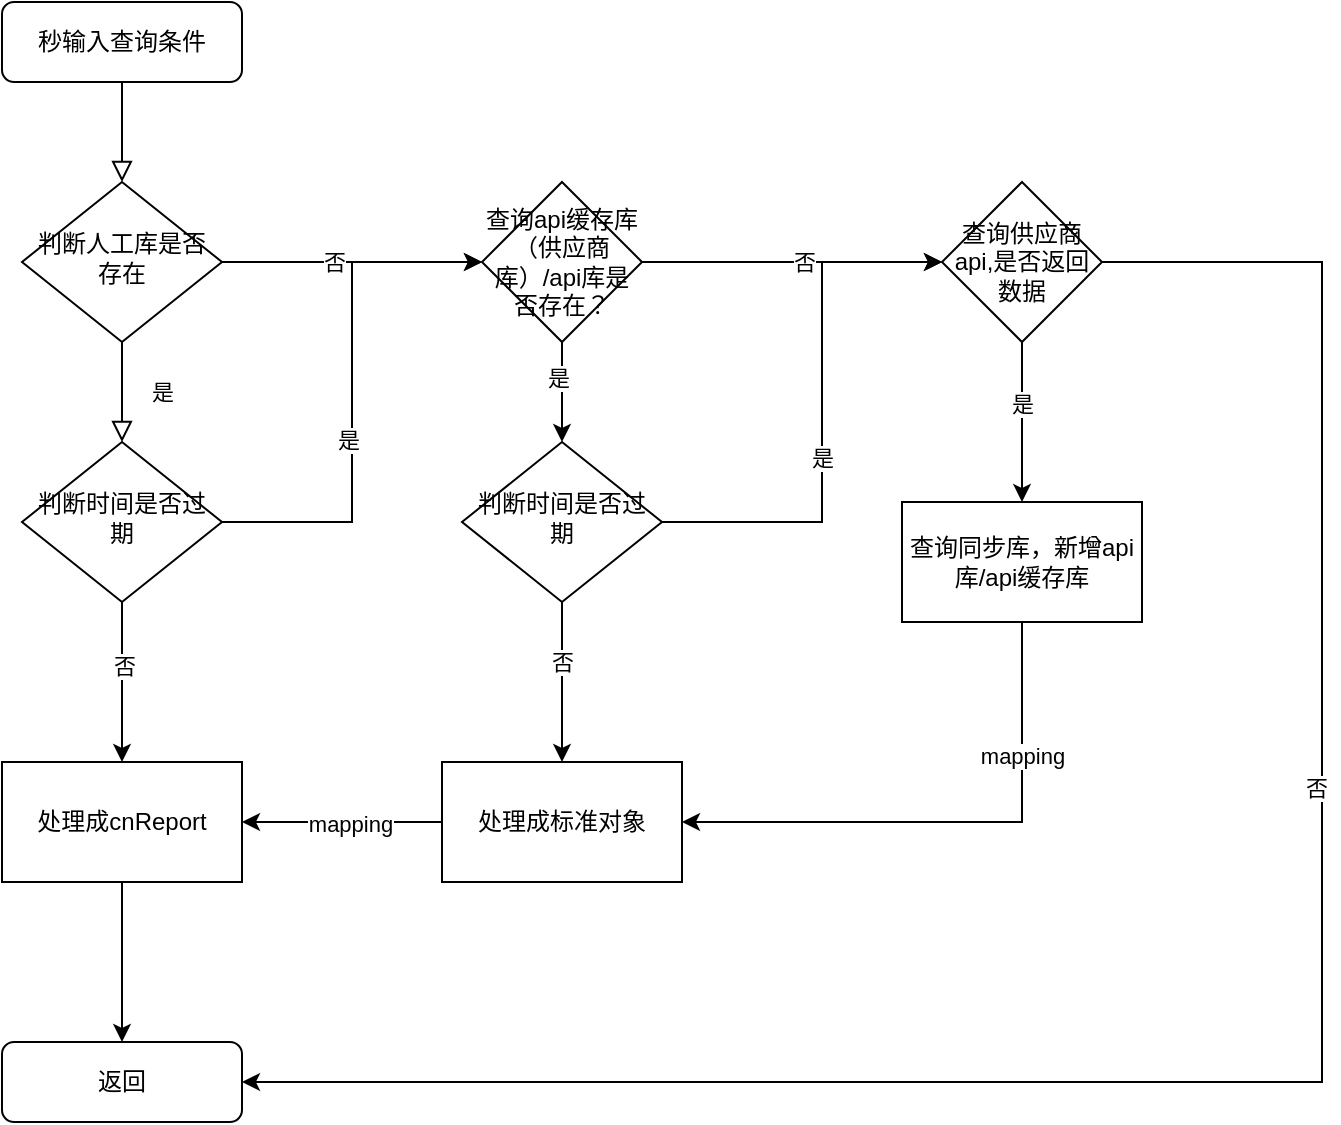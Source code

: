 <mxfile version="15.0.6" type="github">
  <diagram id="C5RBs43oDa-KdzZeNtuy" name="Page-1">
    <mxGraphModel dx="1327" dy="731" grid="1" gridSize="10" guides="1" tooltips="1" connect="1" arrows="1" fold="1" page="1" pageScale="1" pageWidth="827" pageHeight="1169" math="0" shadow="0">
      <root>
        <mxCell id="WIyWlLk6GJQsqaUBKTNV-0" />
        <mxCell id="WIyWlLk6GJQsqaUBKTNV-1" parent="WIyWlLk6GJQsqaUBKTNV-0" />
        <mxCell id="WIyWlLk6GJQsqaUBKTNV-2" value="" style="rounded=0;html=1;jettySize=auto;orthogonalLoop=1;fontSize=11;endArrow=block;endFill=0;endSize=8;strokeWidth=1;shadow=0;labelBackgroundColor=none;edgeStyle=orthogonalEdgeStyle;" parent="WIyWlLk6GJQsqaUBKTNV-1" source="WIyWlLk6GJQsqaUBKTNV-3" target="WIyWlLk6GJQsqaUBKTNV-6" edge="1">
          <mxGeometry relative="1" as="geometry" />
        </mxCell>
        <mxCell id="WIyWlLk6GJQsqaUBKTNV-3" value="&lt;font style=&quot;vertical-align: inherit&quot;&gt;&lt;font style=&quot;vertical-align: inherit&quot;&gt;秒输入查询条件&lt;br&gt;&lt;/font&gt;&lt;/font&gt;" style="rounded=1;whiteSpace=wrap;html=1;fontSize=12;glass=0;strokeWidth=1;shadow=0;" parent="WIyWlLk6GJQsqaUBKTNV-1" vertex="1">
          <mxGeometry x="160" y="80" width="120" height="40" as="geometry" />
        </mxCell>
        <mxCell id="WIyWlLk6GJQsqaUBKTNV-4" value="是" style="rounded=0;html=1;jettySize=auto;orthogonalLoop=1;fontSize=11;endArrow=block;endFill=0;endSize=8;strokeWidth=1;shadow=0;labelBackgroundColor=none;edgeStyle=orthogonalEdgeStyle;" parent="WIyWlLk6GJQsqaUBKTNV-1" source="WIyWlLk6GJQsqaUBKTNV-6" target="WIyWlLk6GJQsqaUBKTNV-10" edge="1">
          <mxGeometry y="20" relative="1" as="geometry">
            <mxPoint as="offset" />
          </mxGeometry>
        </mxCell>
        <mxCell id="7rB0-96qa2f4x_AwsrBt-5" style="edgeStyle=orthogonalEdgeStyle;rounded=0;orthogonalLoop=1;jettySize=auto;html=1;exitX=1;exitY=0.5;exitDx=0;exitDy=0;entryX=0;entryY=0.5;entryDx=0;entryDy=0;" edge="1" parent="WIyWlLk6GJQsqaUBKTNV-1" source="WIyWlLk6GJQsqaUBKTNV-6" target="7rB0-96qa2f4x_AwsrBt-10">
          <mxGeometry relative="1" as="geometry">
            <mxPoint x="414" y="210" as="targetPoint" />
            <Array as="points" />
          </mxGeometry>
        </mxCell>
        <mxCell id="7rB0-96qa2f4x_AwsrBt-7" value="否" style="edgeLabel;html=1;align=center;verticalAlign=middle;resizable=0;points=[];" vertex="1" connectable="0" parent="7rB0-96qa2f4x_AwsrBt-5">
          <mxGeometry x="-0.14" relative="1" as="geometry">
            <mxPoint as="offset" />
          </mxGeometry>
        </mxCell>
        <mxCell id="WIyWlLk6GJQsqaUBKTNV-6" value="&lt;font style=&quot;vertical-align: inherit&quot;&gt;&lt;font style=&quot;vertical-align: inherit&quot;&gt;判断人工库是否存在&lt;/font&gt;&lt;/font&gt;" style="rhombus;whiteSpace=wrap;html=1;shadow=0;fontFamily=Helvetica;fontSize=12;align=center;strokeWidth=1;spacing=6;spacingTop=-4;" parent="WIyWlLk6GJQsqaUBKTNV-1" vertex="1">
          <mxGeometry x="170" y="170" width="100" height="80" as="geometry" />
        </mxCell>
        <mxCell id="7rB0-96qa2f4x_AwsrBt-3" style="edgeStyle=orthogonalEdgeStyle;rounded=0;orthogonalLoop=1;jettySize=auto;html=1;entryX=0.5;entryY=0;entryDx=0;entryDy=0;" edge="1" parent="WIyWlLk6GJQsqaUBKTNV-1" source="WIyWlLk6GJQsqaUBKTNV-10" target="7rB0-96qa2f4x_AwsrBt-48">
          <mxGeometry relative="1" as="geometry">
            <mxPoint x="208.84" y="480.28" as="targetPoint" />
          </mxGeometry>
        </mxCell>
        <mxCell id="7rB0-96qa2f4x_AwsrBt-4" value="否" style="edgeLabel;html=1;align=center;verticalAlign=middle;resizable=0;points=[];" vertex="1" connectable="0" parent="7rB0-96qa2f4x_AwsrBt-3">
          <mxGeometry x="-0.218" y="1" relative="1" as="geometry">
            <mxPoint as="offset" />
          </mxGeometry>
        </mxCell>
        <mxCell id="7rB0-96qa2f4x_AwsrBt-37" style="edgeStyle=orthogonalEdgeStyle;rounded=0;orthogonalLoop=1;jettySize=auto;html=1;entryX=0;entryY=0.5;entryDx=0;entryDy=0;" edge="1" parent="WIyWlLk6GJQsqaUBKTNV-1" source="WIyWlLk6GJQsqaUBKTNV-10" target="7rB0-96qa2f4x_AwsrBt-10">
          <mxGeometry relative="1" as="geometry" />
        </mxCell>
        <mxCell id="7rB0-96qa2f4x_AwsrBt-38" value="是" style="edgeLabel;html=1;align=center;verticalAlign=middle;resizable=0;points=[];" vertex="1" connectable="0" parent="7rB0-96qa2f4x_AwsrBt-37">
          <mxGeometry x="-0.186" y="2" relative="1" as="geometry">
            <mxPoint as="offset" />
          </mxGeometry>
        </mxCell>
        <mxCell id="WIyWlLk6GJQsqaUBKTNV-10" value="判断时间是否过期" style="rhombus;whiteSpace=wrap;html=1;shadow=0;fontFamily=Helvetica;fontSize=12;align=center;strokeWidth=1;spacing=6;spacingTop=-4;" parent="WIyWlLk6GJQsqaUBKTNV-1" vertex="1">
          <mxGeometry x="170" y="300" width="100" height="80" as="geometry" />
        </mxCell>
        <mxCell id="7rB0-96qa2f4x_AwsrBt-47" value="" style="edgeStyle=orthogonalEdgeStyle;rounded=0;orthogonalLoop=1;jettySize=auto;html=1;exitX=0.5;exitY=1;exitDx=0;exitDy=0;" edge="1" parent="WIyWlLk6GJQsqaUBKTNV-1" source="7rB0-96qa2f4x_AwsrBt-48" target="7rB0-96qa2f4x_AwsrBt-46">
          <mxGeometry relative="1" as="geometry">
            <mxPoint x="220" y="540" as="sourcePoint" />
            <Array as="points" />
          </mxGeometry>
        </mxCell>
        <mxCell id="7rB0-96qa2f4x_AwsrBt-15" value="" style="edgeStyle=orthogonalEdgeStyle;rounded=0;orthogonalLoop=1;jettySize=auto;html=1;entryX=0.5;entryY=0;entryDx=0;entryDy=0;" edge="1" parent="WIyWlLk6GJQsqaUBKTNV-1" source="7rB0-96qa2f4x_AwsrBt-10" target="7rB0-96qa2f4x_AwsrBt-32">
          <mxGeometry relative="1" as="geometry">
            <mxPoint x="414" y="330" as="targetPoint" />
          </mxGeometry>
        </mxCell>
        <mxCell id="7rB0-96qa2f4x_AwsrBt-16" value="是" style="edgeLabel;html=1;align=center;verticalAlign=middle;resizable=0;points=[];" vertex="1" connectable="0" parent="7rB0-96qa2f4x_AwsrBt-15">
          <mxGeometry x="-0.31" y="-2" relative="1" as="geometry">
            <mxPoint as="offset" />
          </mxGeometry>
        </mxCell>
        <mxCell id="7rB0-96qa2f4x_AwsrBt-20" value="" style="edgeStyle=orthogonalEdgeStyle;rounded=0;orthogonalLoop=1;jettySize=auto;html=1;entryX=0;entryY=0.5;entryDx=0;entryDy=0;entryPerimeter=0;" edge="1" parent="WIyWlLk6GJQsqaUBKTNV-1" source="7rB0-96qa2f4x_AwsrBt-10" target="7rB0-96qa2f4x_AwsrBt-27">
          <mxGeometry relative="1" as="geometry">
            <mxPoint x="610" y="210" as="targetPoint" />
          </mxGeometry>
        </mxCell>
        <mxCell id="7rB0-96qa2f4x_AwsrBt-21" value="否" style="edgeLabel;html=1;align=center;verticalAlign=middle;resizable=0;points=[];" vertex="1" connectable="0" parent="7rB0-96qa2f4x_AwsrBt-20">
          <mxGeometry x="0.073" relative="1" as="geometry">
            <mxPoint as="offset" />
          </mxGeometry>
        </mxCell>
        <mxCell id="7rB0-96qa2f4x_AwsrBt-10" value="&lt;span&gt;查询api缓存库（供应商库）/api库是否存在？&lt;/span&gt;" style="rhombus;whiteSpace=wrap;html=1;" vertex="1" parent="WIyWlLk6GJQsqaUBKTNV-1">
          <mxGeometry x="400" y="170" width="80" height="80" as="geometry" />
        </mxCell>
        <mxCell id="7rB0-96qa2f4x_AwsrBt-17" style="edgeStyle=orthogonalEdgeStyle;rounded=0;orthogonalLoop=1;jettySize=auto;html=1;entryX=1;entryY=0.5;entryDx=0;entryDy=0;" edge="1" parent="WIyWlLk6GJQsqaUBKTNV-1" source="7rB0-96qa2f4x_AwsrBt-14" target="7rB0-96qa2f4x_AwsrBt-48">
          <mxGeometry relative="1" as="geometry">
            <mxPoint x="280" y="500" as="targetPoint" />
            <Array as="points">
              <mxPoint x="290" y="490" />
              <mxPoint x="290" y="490" />
            </Array>
          </mxGeometry>
        </mxCell>
        <mxCell id="7rB0-96qa2f4x_AwsrBt-18" value="mapping" style="edgeLabel;html=1;align=center;verticalAlign=middle;resizable=0;points=[];" vertex="1" connectable="0" parent="7rB0-96qa2f4x_AwsrBt-17">
          <mxGeometry x="-0.07" y="1" relative="1" as="geometry">
            <mxPoint as="offset" />
          </mxGeometry>
        </mxCell>
        <mxCell id="7rB0-96qa2f4x_AwsrBt-14" value="处理成标准对象" style="whiteSpace=wrap;html=1;" vertex="1" parent="WIyWlLk6GJQsqaUBKTNV-1">
          <mxGeometry x="380" y="460" width="120" height="60" as="geometry" />
        </mxCell>
        <mxCell id="7rB0-96qa2f4x_AwsrBt-41" value="" style="edgeStyle=orthogonalEdgeStyle;rounded=0;orthogonalLoop=1;jettySize=auto;html=1;entryX=0.5;entryY=0;entryDx=0;entryDy=0;" edge="1" parent="WIyWlLk6GJQsqaUBKTNV-1" source="7rB0-96qa2f4x_AwsrBt-27" target="7rB0-96qa2f4x_AwsrBt-52">
          <mxGeometry relative="1" as="geometry">
            <mxPoint x="670" y="320" as="targetPoint" />
            <Array as="points" />
          </mxGeometry>
        </mxCell>
        <mxCell id="7rB0-96qa2f4x_AwsrBt-42" value="是" style="edgeLabel;html=1;align=center;verticalAlign=middle;resizable=0;points=[];" vertex="1" connectable="0" parent="7rB0-96qa2f4x_AwsrBt-41">
          <mxGeometry x="-0.239" relative="1" as="geometry">
            <mxPoint as="offset" />
          </mxGeometry>
        </mxCell>
        <mxCell id="7rB0-96qa2f4x_AwsrBt-50" value="" style="edgeStyle=orthogonalEdgeStyle;rounded=0;orthogonalLoop=1;jettySize=auto;html=1;entryX=1;entryY=0.5;entryDx=0;entryDy=0;" edge="1" parent="WIyWlLk6GJQsqaUBKTNV-1" source="7rB0-96qa2f4x_AwsrBt-27" target="7rB0-96qa2f4x_AwsrBt-46">
          <mxGeometry relative="1" as="geometry">
            <mxPoint x="290" y="623.81" as="targetPoint" />
            <Array as="points">
              <mxPoint x="820" y="210" />
              <mxPoint x="820" y="620" />
            </Array>
          </mxGeometry>
        </mxCell>
        <mxCell id="7rB0-96qa2f4x_AwsrBt-54" value="否" style="edgeLabel;html=1;align=center;verticalAlign=middle;resizable=0;points=[];" vertex="1" connectable="0" parent="7rB0-96qa2f4x_AwsrBt-50">
          <mxGeometry x="-0.296" y="-3" relative="1" as="geometry">
            <mxPoint as="offset" />
          </mxGeometry>
        </mxCell>
        <mxCell id="7rB0-96qa2f4x_AwsrBt-27" value="查询供应商api,是否返回数据" style="rhombus;whiteSpace=wrap;html=1;" vertex="1" parent="WIyWlLk6GJQsqaUBKTNV-1">
          <mxGeometry x="630" y="170" width="80" height="80" as="geometry" />
        </mxCell>
        <mxCell id="7rB0-96qa2f4x_AwsrBt-33" style="edgeStyle=orthogonalEdgeStyle;rounded=0;orthogonalLoop=1;jettySize=auto;html=1;entryX=0.5;entryY=0;entryDx=0;entryDy=0;" edge="1" parent="WIyWlLk6GJQsqaUBKTNV-1" source="7rB0-96qa2f4x_AwsrBt-32" target="7rB0-96qa2f4x_AwsrBt-14">
          <mxGeometry relative="1" as="geometry" />
        </mxCell>
        <mxCell id="7rB0-96qa2f4x_AwsrBt-34" value="否" style="edgeLabel;html=1;align=center;verticalAlign=middle;resizable=0;points=[];" vertex="1" connectable="0" parent="7rB0-96qa2f4x_AwsrBt-33">
          <mxGeometry x="-0.251" relative="1" as="geometry">
            <mxPoint as="offset" />
          </mxGeometry>
        </mxCell>
        <mxCell id="7rB0-96qa2f4x_AwsrBt-35" style="edgeStyle=orthogonalEdgeStyle;rounded=0;orthogonalLoop=1;jettySize=auto;html=1;entryX=0;entryY=0.5;entryDx=0;entryDy=0;" edge="1" parent="WIyWlLk6GJQsqaUBKTNV-1" source="7rB0-96qa2f4x_AwsrBt-32" target="7rB0-96qa2f4x_AwsrBt-27">
          <mxGeometry relative="1" as="geometry">
            <Array as="points">
              <mxPoint x="570" y="340" />
              <mxPoint x="570" y="210" />
            </Array>
          </mxGeometry>
        </mxCell>
        <mxCell id="7rB0-96qa2f4x_AwsrBt-36" value="是" style="edgeLabel;html=1;align=center;verticalAlign=middle;resizable=0;points=[];" vertex="1" connectable="0" parent="7rB0-96qa2f4x_AwsrBt-35">
          <mxGeometry x="-0.167" relative="1" as="geometry">
            <mxPoint as="offset" />
          </mxGeometry>
        </mxCell>
        <mxCell id="7rB0-96qa2f4x_AwsrBt-32" value="判断时间是否过期" style="rhombus;whiteSpace=wrap;html=1;shadow=0;fontFamily=Helvetica;fontSize=12;align=center;strokeWidth=1;spacing=6;spacingTop=-4;" vertex="1" parent="WIyWlLk6GJQsqaUBKTNV-1">
          <mxGeometry x="390" y="300" width="100" height="80" as="geometry" />
        </mxCell>
        <mxCell id="7rB0-96qa2f4x_AwsrBt-44" style="edgeStyle=orthogonalEdgeStyle;rounded=0;orthogonalLoop=1;jettySize=auto;html=1;entryX=1;entryY=0.5;entryDx=0;entryDy=0;exitX=0.5;exitY=1;exitDx=0;exitDy=0;" edge="1" parent="WIyWlLk6GJQsqaUBKTNV-1" source="7rB0-96qa2f4x_AwsrBt-52" target="7rB0-96qa2f4x_AwsrBt-14">
          <mxGeometry relative="1" as="geometry">
            <mxPoint x="670" y="400" as="sourcePoint" />
            <Array as="points">
              <mxPoint x="670" y="490" />
            </Array>
          </mxGeometry>
        </mxCell>
        <mxCell id="7rB0-96qa2f4x_AwsrBt-53" value="mapping" style="edgeLabel;html=1;align=center;verticalAlign=middle;resizable=0;points=[];" vertex="1" connectable="0" parent="7rB0-96qa2f4x_AwsrBt-44">
          <mxGeometry x="-0.502" relative="1" as="geometry">
            <mxPoint as="offset" />
          </mxGeometry>
        </mxCell>
        <mxCell id="7rB0-96qa2f4x_AwsrBt-46" value="返回" style="rounded=1;whiteSpace=wrap;html=1;fontSize=12;glass=0;strokeWidth=1;shadow=0;" vertex="1" parent="WIyWlLk6GJQsqaUBKTNV-1">
          <mxGeometry x="160" y="600" width="120" height="40" as="geometry" />
        </mxCell>
        <mxCell id="7rB0-96qa2f4x_AwsrBt-48" value="处理成cnReport" style="whiteSpace=wrap;html=1;" vertex="1" parent="WIyWlLk6GJQsqaUBKTNV-1">
          <mxGeometry x="160" y="460" width="120" height="60" as="geometry" />
        </mxCell>
        <mxCell id="7rB0-96qa2f4x_AwsrBt-52" value="&lt;span&gt;查询同步库，新增api库/api缓存库&lt;/span&gt;" style="rounded=0;whiteSpace=wrap;html=1;" vertex="1" parent="WIyWlLk6GJQsqaUBKTNV-1">
          <mxGeometry x="610" y="330" width="120" height="60" as="geometry" />
        </mxCell>
      </root>
    </mxGraphModel>
  </diagram>
</mxfile>
